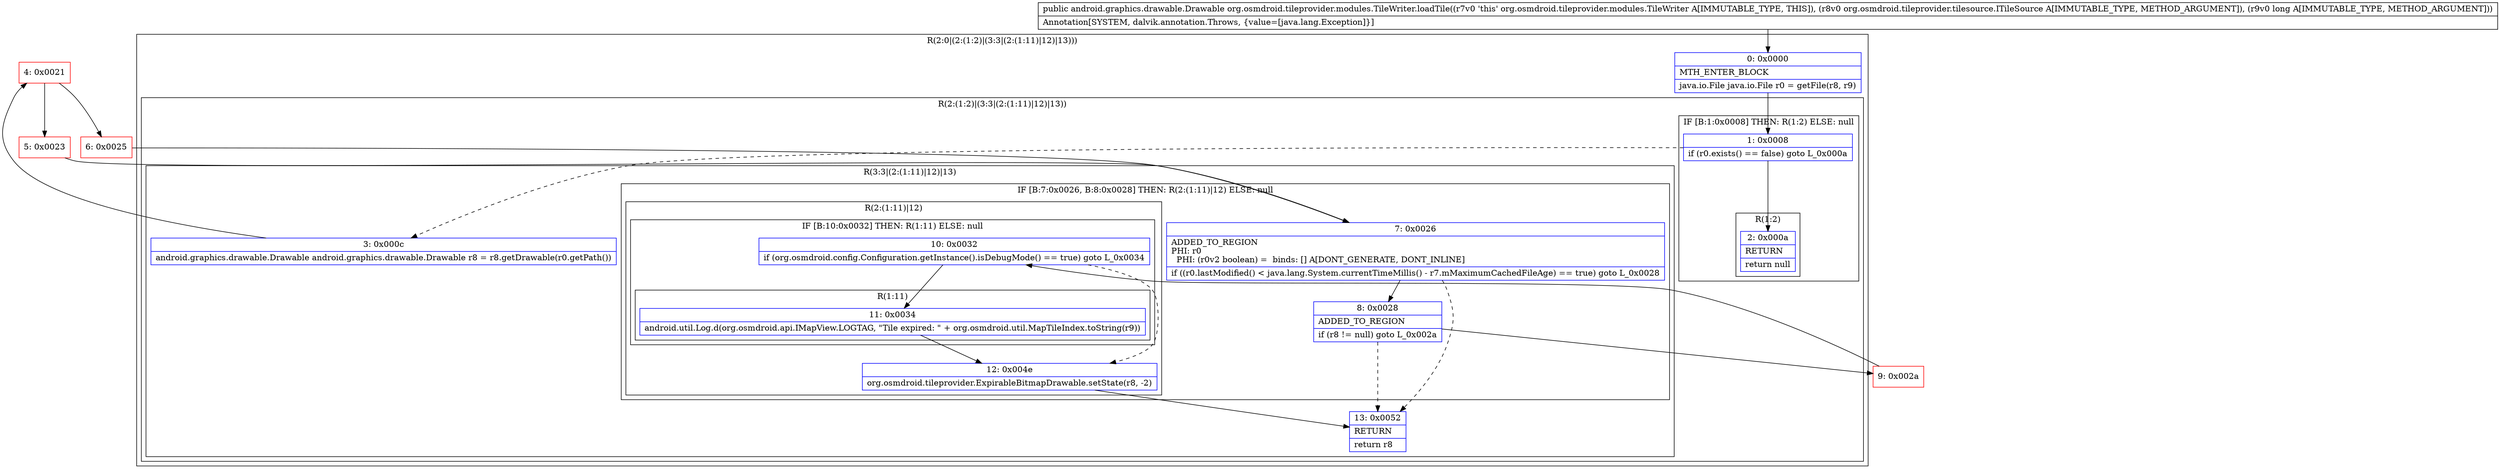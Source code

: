 digraph "CFG fororg.osmdroid.tileprovider.modules.TileWriter.loadTile(Lorg\/osmdroid\/tileprovider\/tilesource\/ITileSource;J)Landroid\/graphics\/drawable\/Drawable;" {
subgraph cluster_Region_657188102 {
label = "R(2:0|(2:(1:2)|(3:3|(2:(1:11)|12)|13)))";
node [shape=record,color=blue];
Node_0 [shape=record,label="{0\:\ 0x0000|MTH_ENTER_BLOCK\l|java.io.File java.io.File r0 = getFile(r8, r9)\l}"];
subgraph cluster_Region_2097891885 {
label = "R(2:(1:2)|(3:3|(2:(1:11)|12)|13))";
node [shape=record,color=blue];
subgraph cluster_IfRegion_1497150139 {
label = "IF [B:1:0x0008] THEN: R(1:2) ELSE: null";
node [shape=record,color=blue];
Node_1 [shape=record,label="{1\:\ 0x0008|if (r0.exists() == false) goto L_0x000a\l}"];
subgraph cluster_Region_1842276173 {
label = "R(1:2)";
node [shape=record,color=blue];
Node_2 [shape=record,label="{2\:\ 0x000a|RETURN\l|return null\l}"];
}
}
subgraph cluster_Region_2087528410 {
label = "R(3:3|(2:(1:11)|12)|13)";
node [shape=record,color=blue];
Node_3 [shape=record,label="{3\:\ 0x000c|android.graphics.drawable.Drawable android.graphics.drawable.Drawable r8 = r8.getDrawable(r0.getPath())\l}"];
subgraph cluster_IfRegion_1763028381 {
label = "IF [B:7:0x0026, B:8:0x0028] THEN: R(2:(1:11)|12) ELSE: null";
node [shape=record,color=blue];
Node_7 [shape=record,label="{7\:\ 0x0026|ADDED_TO_REGION\lPHI: r0 \l  PHI: (r0v2 boolean) =  binds: [] A[DONT_GENERATE, DONT_INLINE]\l|if ((r0.lastModified() \< java.lang.System.currentTimeMillis() \- r7.mMaximumCachedFileAge) == true) goto L_0x0028\l}"];
Node_8 [shape=record,label="{8\:\ 0x0028|ADDED_TO_REGION\l|if (r8 != null) goto L_0x002a\l}"];
subgraph cluster_Region_300836460 {
label = "R(2:(1:11)|12)";
node [shape=record,color=blue];
subgraph cluster_IfRegion_2047038707 {
label = "IF [B:10:0x0032] THEN: R(1:11) ELSE: null";
node [shape=record,color=blue];
Node_10 [shape=record,label="{10\:\ 0x0032|if (org.osmdroid.config.Configuration.getInstance().isDebugMode() == true) goto L_0x0034\l}"];
subgraph cluster_Region_1269873149 {
label = "R(1:11)";
node [shape=record,color=blue];
Node_11 [shape=record,label="{11\:\ 0x0034|android.util.Log.d(org.osmdroid.api.IMapView.LOGTAG, \"Tile expired: \" + org.osmdroid.util.MapTileIndex.toString(r9))\l}"];
}
}
Node_12 [shape=record,label="{12\:\ 0x004e|org.osmdroid.tileprovider.ExpirableBitmapDrawable.setState(r8, \-2)\l}"];
}
}
Node_13 [shape=record,label="{13\:\ 0x0052|RETURN\l|return r8\l}"];
}
}
}
Node_4 [shape=record,color=red,label="{4\:\ 0x0021}"];
Node_5 [shape=record,color=red,label="{5\:\ 0x0023}"];
Node_6 [shape=record,color=red,label="{6\:\ 0x0025}"];
Node_9 [shape=record,color=red,label="{9\:\ 0x002a}"];
MethodNode[shape=record,label="{public android.graphics.drawable.Drawable org.osmdroid.tileprovider.modules.TileWriter.loadTile((r7v0 'this' org.osmdroid.tileprovider.modules.TileWriter A[IMMUTABLE_TYPE, THIS]), (r8v0 org.osmdroid.tileprovider.tilesource.ITileSource A[IMMUTABLE_TYPE, METHOD_ARGUMENT]), (r9v0 long A[IMMUTABLE_TYPE, METHOD_ARGUMENT]))  | Annotation[SYSTEM, dalvik.annotation.Throws, \{value=[java.lang.Exception]\}]\l}"];
MethodNode -> Node_0;
Node_0 -> Node_1;
Node_1 -> Node_2;
Node_1 -> Node_3[style=dashed];
Node_3 -> Node_4;
Node_7 -> Node_8;
Node_7 -> Node_13[style=dashed];
Node_8 -> Node_9;
Node_8 -> Node_13[style=dashed];
Node_10 -> Node_11;
Node_10 -> Node_12[style=dashed];
Node_11 -> Node_12;
Node_12 -> Node_13;
Node_4 -> Node_5;
Node_4 -> Node_6;
Node_5 -> Node_7;
Node_6 -> Node_7;
Node_9 -> Node_10;
}

